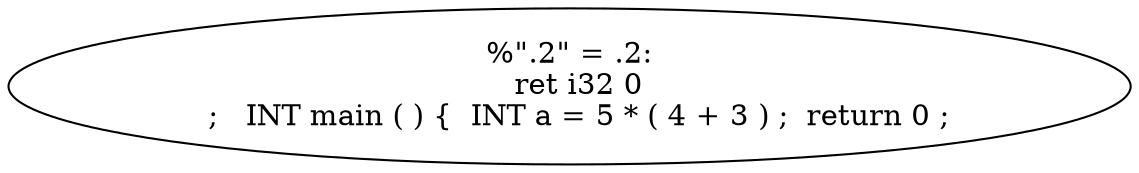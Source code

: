 digraph AST {
  "139136232031616" [label="%\".2\" = .2:
  ret i32 0
  ;   INT main ( ) {  INT a = 5 * ( 4 + 3 ) ;  return 0 ;"];
}
